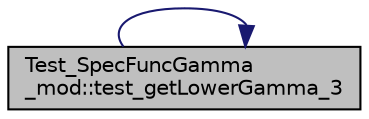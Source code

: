 digraph "Test_SpecFuncGamma_mod::test_getLowerGamma_3"
{
 // LATEX_PDF_SIZE
  edge [fontname="Helvetica",fontsize="10",labelfontname="Helvetica",labelfontsize="10"];
  node [fontname="Helvetica",fontsize="10",shape=record];
  rankdir="LR";
  Node1 [label="Test_SpecFuncGamma\l_mod::test_getLowerGamma_3",height=0.2,width=0.4,color="black", fillcolor="grey75", style="filled", fontcolor="black",tooltip="Test getLowerGamma with a large tolerance input optional argument."];
  Node1 -> Node1 [color="midnightblue",fontsize="10",style="solid",fontname="Helvetica"];
}

